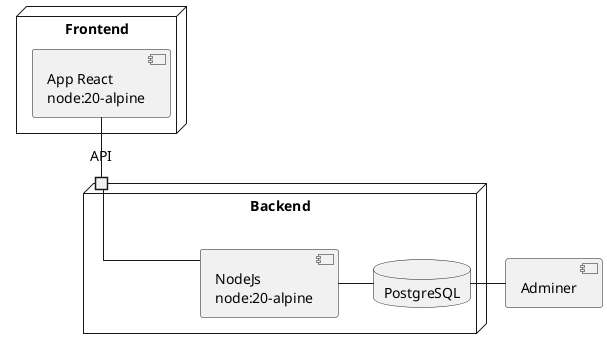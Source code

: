 @startuml architecture
skinparam linetype ortho

node "Frontend" {
    component Client [
        App React
        node:20-alpine
    ]
}

node "Backend" {
    component NodeJs [
        NodeJs
        node:20-alpine
    ]
    database "PostgreSQL"
    port API
    API - [NodeJs]
}


Client -- [API]
[NodeJs] - PostgreSQL
[Adminer] - PostgreSQL

@enduml